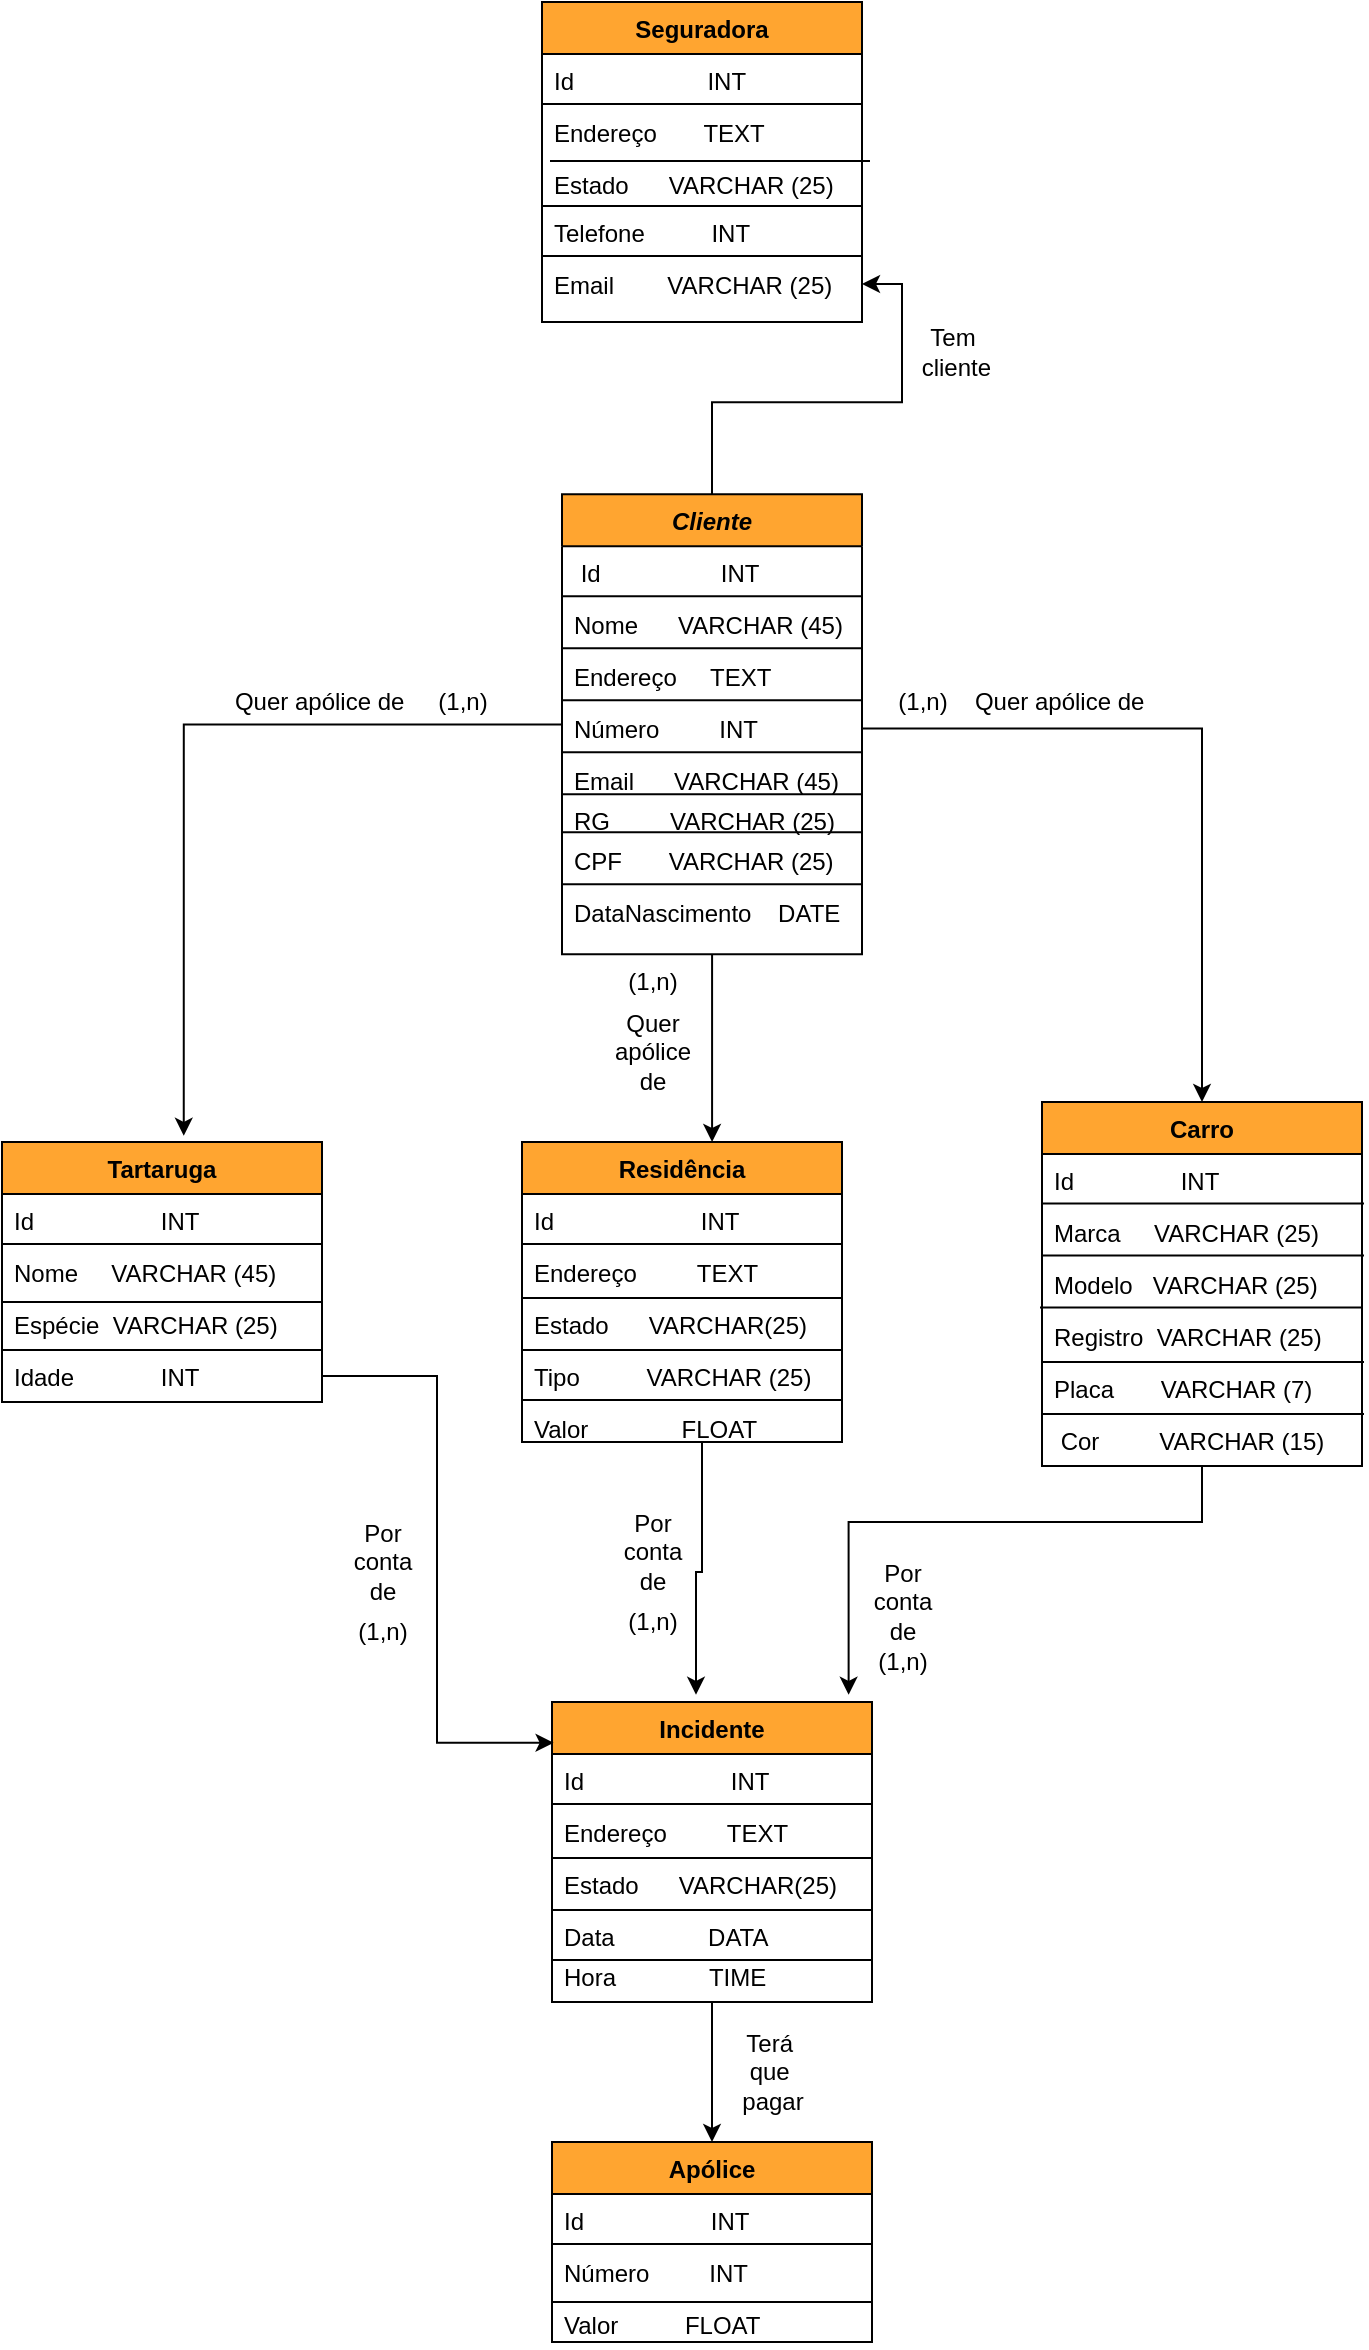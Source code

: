 <mxfile version="18.1.3" type="device"><diagram id="C5RBs43oDa-KdzZeNtuy" name="Page-1"><mxGraphModel dx="1920" dy="1770" grid="1" gridSize="10" guides="1" tooltips="1" connect="1" arrows="1" fold="1" page="1" pageScale="1" pageWidth="827" pageHeight="1169" math="0" shadow="0"><root><mxCell id="WIyWlLk6GJQsqaUBKTNV-0"/><mxCell id="WIyWlLk6GJQsqaUBKTNV-1" parent="WIyWlLk6GJQsqaUBKTNV-0"/><mxCell id="VK7nShNpgurPJipyZoQl-57" value="" style="edgeStyle=orthogonalEdgeStyle;rounded=0;orthogonalLoop=1;jettySize=auto;html=1;" edge="1" parent="WIyWlLk6GJQsqaUBKTNV-1" source="zkfFHV4jXpPFQw0GAbJ--0" target="VK7nShNpgurPJipyZoQl-12"><mxGeometry relative="1" as="geometry"/></mxCell><mxCell id="VK7nShNpgurPJipyZoQl-62" style="edgeStyle=orthogonalEdgeStyle;rounded=0;orthogonalLoop=1;jettySize=auto;html=1;entryX=0.594;entryY=0;entryDx=0;entryDy=0;entryPerimeter=0;" edge="1" parent="WIyWlLk6GJQsqaUBKTNV-1" source="zkfFHV4jXpPFQw0GAbJ--0" target="zkfFHV4jXpPFQw0GAbJ--17"><mxGeometry relative="1" as="geometry"/></mxCell><mxCell id="VK7nShNpgurPJipyZoQl-63" style="edgeStyle=orthogonalEdgeStyle;rounded=0;orthogonalLoop=1;jettySize=auto;html=1;entryX=0.568;entryY=-0.024;entryDx=0;entryDy=0;entryPerimeter=0;" edge="1" parent="WIyWlLk6GJQsqaUBKTNV-1" source="zkfFHV4jXpPFQw0GAbJ--0" target="zkfFHV4jXpPFQw0GAbJ--13"><mxGeometry relative="1" as="geometry"/></mxCell><mxCell id="zkfFHV4jXpPFQw0GAbJ--0" value="Cliente" style="swimlane;fontStyle=3;align=center;verticalAlign=top;childLayout=stackLayout;horizontal=1;startSize=26;horizontalStack=0;resizeParent=1;resizeLast=0;collapsible=1;marginBottom=0;rounded=0;shadow=0;strokeWidth=1;fillColor=#FFA530;" parent="WIyWlLk6GJQsqaUBKTNV-1" vertex="1"><mxGeometry x="-70" y="96.18" width="150" height="230" as="geometry"><mxRectangle x="190" y="130" width="160" height="26" as="alternateBounds"/></mxGeometry></mxCell><mxCell id="VK7nShNpgurPJipyZoQl-1" value=" Id                  INT" style="text;align=left;verticalAlign=top;spacingLeft=4;spacingRight=4;overflow=hidden;rotatable=0;points=[[0,0.5],[1,0.5]];portConstraint=eastwest;rounded=0;shadow=0;html=0;" vertex="1" parent="zkfFHV4jXpPFQw0GAbJ--0"><mxGeometry y="26" width="150" height="26" as="geometry"/></mxCell><mxCell id="VK7nShNpgurPJipyZoQl-30" value="" style="endArrow=none;html=1;rounded=0;" edge="1" parent="zkfFHV4jXpPFQw0GAbJ--0"><mxGeometry width="50" height="50" relative="1" as="geometry"><mxPoint y="51" as="sourcePoint"/><mxPoint x="150" y="51" as="targetPoint"/></mxGeometry></mxCell><mxCell id="zkfFHV4jXpPFQw0GAbJ--1" value="Nome      VARCHAR (45)" style="text;align=left;verticalAlign=top;spacingLeft=4;spacingRight=4;overflow=hidden;rotatable=0;points=[[0,0.5],[1,0.5]];portConstraint=eastwest;" parent="zkfFHV4jXpPFQw0GAbJ--0" vertex="1"><mxGeometry y="52" width="150" height="26" as="geometry"/></mxCell><mxCell id="VK7nShNpgurPJipyZoQl-29" value="" style="endArrow=none;html=1;rounded=0;" edge="1" parent="zkfFHV4jXpPFQw0GAbJ--0"><mxGeometry width="50" height="50" relative="1" as="geometry"><mxPoint y="77" as="sourcePoint"/><mxPoint x="150" y="77" as="targetPoint"/></mxGeometry></mxCell><mxCell id="zkfFHV4jXpPFQw0GAbJ--3" value="Endereço     TEXT" style="text;align=left;verticalAlign=top;spacingLeft=4;spacingRight=4;overflow=hidden;rotatable=0;points=[[0,0.5],[1,0.5]];portConstraint=eastwest;rounded=0;shadow=0;html=0;" parent="zkfFHV4jXpPFQw0GAbJ--0" vertex="1"><mxGeometry y="78" width="150" height="26" as="geometry"/></mxCell><mxCell id="VK7nShNpgurPJipyZoQl-28" value="" style="endArrow=none;html=1;rounded=0;" edge="1" parent="zkfFHV4jXpPFQw0GAbJ--0"><mxGeometry width="50" height="50" relative="1" as="geometry"><mxPoint y="103" as="sourcePoint"/><mxPoint x="150" y="103" as="targetPoint"/></mxGeometry></mxCell><mxCell id="zkfFHV4jXpPFQw0GAbJ--2" value="Número         INT" style="text;align=left;verticalAlign=top;spacingLeft=4;spacingRight=4;overflow=hidden;rotatable=0;points=[[0,0.5],[1,0.5]];portConstraint=eastwest;rounded=0;shadow=0;html=0;" parent="zkfFHV4jXpPFQw0GAbJ--0" vertex="1"><mxGeometry y="104" width="150" height="26" as="geometry"/></mxCell><mxCell id="VK7nShNpgurPJipyZoQl-27" value="" style="endArrow=none;html=1;rounded=0;" edge="1" parent="zkfFHV4jXpPFQw0GAbJ--0"><mxGeometry width="50" height="50" relative="1" as="geometry"><mxPoint y="129" as="sourcePoint"/><mxPoint x="150" y="129" as="targetPoint"/></mxGeometry></mxCell><mxCell id="zkfFHV4jXpPFQw0GAbJ--5" value="Email      VARCHAR (45)" style="text;align=left;verticalAlign=top;spacingLeft=4;spacingRight=4;overflow=hidden;rotatable=0;points=[[0,0.5],[1,0.5]];portConstraint=eastwest;" parent="zkfFHV4jXpPFQw0GAbJ--0" vertex="1"><mxGeometry y="130" width="150" height="20" as="geometry"/></mxCell><mxCell id="VK7nShNpgurPJipyZoQl-26" value="" style="endArrow=none;html=1;rounded=0;" edge="1" parent="zkfFHV4jXpPFQw0GAbJ--0"><mxGeometry width="50" height="50" relative="1" as="geometry"><mxPoint y="150" as="sourcePoint"/><mxPoint x="150" y="150" as="targetPoint"/></mxGeometry></mxCell><mxCell id="VK7nShNpgurPJipyZoQl-2" value="RG         VARCHAR (25)" style="text;align=left;verticalAlign=top;spacingLeft=4;spacingRight=4;overflow=hidden;rotatable=0;points=[[0,0.5],[1,0.5]];portConstraint=eastwest;rounded=0;shadow=0;html=0;" vertex="1" parent="zkfFHV4jXpPFQw0GAbJ--0"><mxGeometry y="150" width="150" height="20" as="geometry"/></mxCell><mxCell id="VK7nShNpgurPJipyZoQl-25" value="" style="endArrow=none;html=1;rounded=0;" edge="1" parent="zkfFHV4jXpPFQw0GAbJ--0"><mxGeometry width="50" height="50" relative="1" as="geometry"><mxPoint y="169" as="sourcePoint"/><mxPoint x="150" y="169" as="targetPoint"/></mxGeometry></mxCell><mxCell id="VK7nShNpgurPJipyZoQl-3" value="CPF       VARCHAR (25)" style="text;align=left;verticalAlign=top;spacingLeft=4;spacingRight=4;overflow=hidden;rotatable=0;points=[[0,0.5],[1,0.5]];portConstraint=eastwest;rounded=0;shadow=0;html=0;" vertex="1" parent="zkfFHV4jXpPFQw0GAbJ--0"><mxGeometry y="170" width="150" height="26" as="geometry"/></mxCell><mxCell id="VK7nShNpgurPJipyZoQl-24" value="" style="endArrow=none;html=1;rounded=0;" edge="1" parent="zkfFHV4jXpPFQw0GAbJ--0"><mxGeometry width="50" height="50" relative="1" as="geometry"><mxPoint y="195" as="sourcePoint"/><mxPoint x="150" y="195" as="targetPoint"/></mxGeometry></mxCell><mxCell id="VK7nShNpgurPJipyZoQl-5" value="DataNascimento    DATE" style="text;align=left;verticalAlign=top;spacingLeft=4;spacingRight=4;overflow=hidden;rotatable=0;points=[[0,0.5],[1,0.5]];portConstraint=eastwest;rounded=0;shadow=0;html=0;" vertex="1" parent="zkfFHV4jXpPFQw0GAbJ--0"><mxGeometry y="196" width="150" height="34" as="geometry"/></mxCell><mxCell id="zkfFHV4jXpPFQw0GAbJ--6" value="Carro" style="swimlane;fontStyle=1;align=center;verticalAlign=top;childLayout=stackLayout;horizontal=1;startSize=26;horizontalStack=0;resizeParent=1;resizeLast=0;collapsible=1;marginBottom=0;rounded=0;shadow=0;strokeWidth=1;fillColor=#FFA530;" parent="WIyWlLk6GJQsqaUBKTNV-1" vertex="1"><mxGeometry x="170" y="400" width="160" height="182" as="geometry"><mxRectangle x="130" y="380" width="160" height="26" as="alternateBounds"/></mxGeometry></mxCell><mxCell id="zkfFHV4jXpPFQw0GAbJ--7" value="Id                INT" style="text;align=left;verticalAlign=top;spacingLeft=4;spacingRight=4;overflow=hidden;rotatable=0;points=[[0,0.5],[1,0.5]];portConstraint=eastwest;" parent="zkfFHV4jXpPFQw0GAbJ--6" vertex="1"><mxGeometry y="26" width="160" height="26" as="geometry"/></mxCell><mxCell id="VK7nShNpgurPJipyZoQl-71" value="" style="endArrow=none;html=1;rounded=0;" edge="1" parent="zkfFHV4jXpPFQw0GAbJ--6"><mxGeometry width="50" height="50" relative="1" as="geometry"><mxPoint y="50.75" as="sourcePoint"/><mxPoint x="161" y="50.75" as="targetPoint"/></mxGeometry></mxCell><mxCell id="zkfFHV4jXpPFQw0GAbJ--8" value="Marca     VARCHAR (25)" style="text;align=left;verticalAlign=top;spacingLeft=4;spacingRight=4;overflow=hidden;rotatable=0;points=[[0,0.5],[1,0.5]];portConstraint=eastwest;rounded=0;shadow=0;html=0;" parent="zkfFHV4jXpPFQw0GAbJ--6" vertex="1"><mxGeometry y="52" width="160" height="26" as="geometry"/></mxCell><mxCell id="VK7nShNpgurPJipyZoQl-70" value="" style="endArrow=none;html=1;rounded=0;" edge="1" parent="zkfFHV4jXpPFQw0GAbJ--6"><mxGeometry width="50" height="50" relative="1" as="geometry"><mxPoint y="76.75" as="sourcePoint"/><mxPoint x="161" y="76.75" as="targetPoint"/></mxGeometry></mxCell><mxCell id="VK7nShNpgurPJipyZoQl-51" value="Modelo   VARCHAR (25)" style="text;align=left;verticalAlign=top;spacingLeft=4;spacingRight=4;overflow=hidden;rotatable=0;points=[[0,0.5],[1,0.5]];portConstraint=eastwest;rounded=0;shadow=0;html=0;" vertex="1" parent="zkfFHV4jXpPFQw0GAbJ--6"><mxGeometry y="78" width="160" height="26" as="geometry"/></mxCell><mxCell id="VK7nShNpgurPJipyZoQl-69" value="" style="endArrow=none;html=1;rounded=0;" edge="1" parent="zkfFHV4jXpPFQw0GAbJ--6"><mxGeometry width="50" height="50" relative="1" as="geometry"><mxPoint x="-1" y="102.75" as="sourcePoint"/><mxPoint x="160" y="102.75" as="targetPoint"/></mxGeometry></mxCell><mxCell id="VK7nShNpgurPJipyZoQl-52" value="Registro  VARCHAR (25)" style="text;align=left;verticalAlign=top;spacingLeft=4;spacingRight=4;overflow=hidden;rotatable=0;points=[[0,0.5],[1,0.5]];portConstraint=eastwest;rounded=0;shadow=0;html=0;" vertex="1" parent="zkfFHV4jXpPFQw0GAbJ--6"><mxGeometry y="104" width="160" height="26" as="geometry"/></mxCell><mxCell id="VK7nShNpgurPJipyZoQl-68" value="" style="endArrow=none;html=1;rounded=0;" edge="1" parent="zkfFHV4jXpPFQw0GAbJ--6"><mxGeometry width="50" height="50" relative="1" as="geometry"><mxPoint y="130" as="sourcePoint"/><mxPoint x="161" y="130" as="targetPoint"/></mxGeometry></mxCell><mxCell id="VK7nShNpgurPJipyZoQl-53" value="Placa       VARCHAR (7)" style="text;align=left;verticalAlign=top;spacingLeft=4;spacingRight=4;overflow=hidden;rotatable=0;points=[[0,0.5],[1,0.5]];portConstraint=eastwest;rounded=0;shadow=0;html=0;" vertex="1" parent="zkfFHV4jXpPFQw0GAbJ--6"><mxGeometry y="130" width="160" height="26" as="geometry"/></mxCell><mxCell id="VK7nShNpgurPJipyZoQl-67" value="" style="endArrow=none;html=1;rounded=0;" edge="1" parent="zkfFHV4jXpPFQw0GAbJ--6"><mxGeometry width="50" height="50" relative="1" as="geometry"><mxPoint y="156" as="sourcePoint"/><mxPoint x="161" y="156" as="targetPoint"/></mxGeometry></mxCell><mxCell id="VK7nShNpgurPJipyZoQl-55" value=" Cor         VARCHAR (15)" style="text;align=left;verticalAlign=top;spacingLeft=4;spacingRight=4;overflow=hidden;rotatable=0;points=[[0,0.5],[1,0.5]];portConstraint=eastwest;rounded=0;shadow=0;html=0;" vertex="1" parent="zkfFHV4jXpPFQw0GAbJ--6"><mxGeometry y="156" width="160" height="26" as="geometry"/></mxCell><mxCell id="zkfFHV4jXpPFQw0GAbJ--13" value="Tartaruga" style="swimlane;fontStyle=1;align=center;verticalAlign=top;childLayout=stackLayout;horizontal=1;startSize=26;horizontalStack=0;resizeParent=1;resizeLast=0;collapsible=1;marginBottom=0;rounded=0;shadow=0;strokeWidth=1;fillColor=#FFA530;" parent="WIyWlLk6GJQsqaUBKTNV-1" vertex="1"><mxGeometry x="-350" y="420" width="160" height="130" as="geometry"><mxRectangle x="340" y="380" width="170" height="26" as="alternateBounds"/></mxGeometry></mxCell><mxCell id="VK7nShNpgurPJipyZoQl-40" value="Id                   INT" style="text;align=left;verticalAlign=top;spacingLeft=4;spacingRight=4;overflow=hidden;rotatable=0;points=[[0,0.5],[1,0.5]];portConstraint=eastwest;" vertex="1" parent="zkfFHV4jXpPFQw0GAbJ--13"><mxGeometry y="26" width="160" height="26" as="geometry"/></mxCell><mxCell id="zkfFHV4jXpPFQw0GAbJ--14" value="Nome     VARCHAR (45)" style="text;align=left;verticalAlign=top;spacingLeft=4;spacingRight=4;overflow=hidden;rotatable=0;points=[[0,0.5],[1,0.5]];portConstraint=eastwest;" parent="zkfFHV4jXpPFQw0GAbJ--13" vertex="1"><mxGeometry y="52" width="160" height="26" as="geometry"/></mxCell><mxCell id="VK7nShNpgurPJipyZoQl-38" value="" style="endArrow=none;html=1;rounded=0;" edge="1" parent="zkfFHV4jXpPFQw0GAbJ--13"><mxGeometry width="50" height="50" relative="1" as="geometry"><mxPoint y="51" as="sourcePoint"/><mxPoint x="160" y="51" as="targetPoint"/></mxGeometry></mxCell><mxCell id="VK7nShNpgurPJipyZoQl-36" value="Espécie  VARCHAR (25)" style="text;align=left;verticalAlign=top;spacingLeft=4;spacingRight=4;overflow=hidden;rotatable=0;points=[[0,0.5],[1,0.5]];portConstraint=eastwest;" vertex="1" parent="zkfFHV4jXpPFQw0GAbJ--13"><mxGeometry y="78" width="160" height="26" as="geometry"/></mxCell><mxCell id="VK7nShNpgurPJipyZoQl-39" value="" style="endArrow=none;html=1;rounded=0;" edge="1" parent="zkfFHV4jXpPFQw0GAbJ--13"><mxGeometry width="50" height="50" relative="1" as="geometry"><mxPoint y="80" as="sourcePoint"/><mxPoint x="160" y="80" as="targetPoint"/></mxGeometry></mxCell><mxCell id="VK7nShNpgurPJipyZoQl-41" value="" style="endArrow=none;html=1;rounded=0;" edge="1" parent="zkfFHV4jXpPFQw0GAbJ--13"><mxGeometry width="50" height="50" relative="1" as="geometry"><mxPoint y="104" as="sourcePoint"/><mxPoint x="160" y="104" as="targetPoint"/></mxGeometry></mxCell><mxCell id="VK7nShNpgurPJipyZoQl-37" value="Idade             INT" style="text;align=left;verticalAlign=top;spacingLeft=4;spacingRight=4;overflow=hidden;rotatable=0;points=[[0,0.5],[1,0.5]];portConstraint=eastwest;" vertex="1" parent="zkfFHV4jXpPFQw0GAbJ--13"><mxGeometry y="104" width="160" height="26" as="geometry"/></mxCell><mxCell id="zkfFHV4jXpPFQw0GAbJ--17" value="Residência" style="swimlane;fontStyle=1;align=center;verticalAlign=top;childLayout=stackLayout;horizontal=1;startSize=26;horizontalStack=0;resizeParent=1;resizeLast=0;collapsible=1;marginBottom=0;rounded=0;shadow=0;strokeWidth=1;fillColor=#FFA530;" parent="WIyWlLk6GJQsqaUBKTNV-1" vertex="1"><mxGeometry x="-90" y="420" width="160" height="150" as="geometry"><mxRectangle x="550" y="140" width="160" height="26" as="alternateBounds"/></mxGeometry></mxCell><mxCell id="zkfFHV4jXpPFQw0GAbJ--24" value="Id                      INT" style="text;align=left;verticalAlign=top;spacingLeft=4;spacingRight=4;overflow=hidden;rotatable=0;points=[[0,0.5],[1,0.5]];portConstraint=eastwest;" parent="zkfFHV4jXpPFQw0GAbJ--17" vertex="1"><mxGeometry y="26" width="160" height="26" as="geometry"/></mxCell><mxCell id="VK7nShNpgurPJipyZoQl-46" value="" style="endArrow=none;html=1;rounded=0;" edge="1" parent="zkfFHV4jXpPFQw0GAbJ--17"><mxGeometry width="50" height="50" relative="1" as="geometry"><mxPoint y="51" as="sourcePoint"/><mxPoint x="160" y="51" as="targetPoint"/></mxGeometry></mxCell><mxCell id="zkfFHV4jXpPFQw0GAbJ--19" value="Endereço         TEXT" style="text;align=left;verticalAlign=top;spacingLeft=4;spacingRight=4;overflow=hidden;rotatable=0;points=[[0,0.5],[1,0.5]];portConstraint=eastwest;rounded=0;shadow=0;html=0;" parent="zkfFHV4jXpPFQw0GAbJ--17" vertex="1"><mxGeometry y="52" width="160" height="26" as="geometry"/></mxCell><mxCell id="VK7nShNpgurPJipyZoQl-32" value="" style="endArrow=none;html=1;rounded=0;" edge="1" parent="zkfFHV4jXpPFQw0GAbJ--17"><mxGeometry width="50" height="50" relative="1" as="geometry"><mxPoint y="78" as="sourcePoint"/><mxPoint x="160" y="78" as="targetPoint"/></mxGeometry></mxCell><mxCell id="zkfFHV4jXpPFQw0GAbJ--20" value="Estado      VARCHAR(25)" style="text;align=left;verticalAlign=top;spacingLeft=4;spacingRight=4;overflow=hidden;rotatable=0;points=[[0,0.5],[1,0.5]];portConstraint=eastwest;rounded=0;shadow=0;html=0;" parent="zkfFHV4jXpPFQw0GAbJ--17" vertex="1"><mxGeometry y="78" width="160" height="26" as="geometry"/></mxCell><mxCell id="VK7nShNpgurPJipyZoQl-45" value="" style="endArrow=none;html=1;rounded=0;" edge="1" parent="zkfFHV4jXpPFQw0GAbJ--17"><mxGeometry width="50" height="50" relative="1" as="geometry"><mxPoint y="104" as="sourcePoint"/><mxPoint x="160" y="104" as="targetPoint"/></mxGeometry></mxCell><mxCell id="zkfFHV4jXpPFQw0GAbJ--21" value="Tipo          VARCHAR (25)" style="text;align=left;verticalAlign=top;spacingLeft=4;spacingRight=4;overflow=hidden;rotatable=0;points=[[0,0.5],[1,0.5]];portConstraint=eastwest;rounded=0;shadow=0;html=0;" parent="zkfFHV4jXpPFQw0GAbJ--17" vertex="1"><mxGeometry y="104" width="160" height="26" as="geometry"/></mxCell><mxCell id="VK7nShNpgurPJipyZoQl-44" value="" style="endArrow=none;html=1;rounded=0;" edge="1" parent="zkfFHV4jXpPFQw0GAbJ--17"><mxGeometry width="50" height="50" relative="1" as="geometry"><mxPoint y="129" as="sourcePoint"/><mxPoint x="160" y="129" as="targetPoint"/></mxGeometry></mxCell><mxCell id="zkfFHV4jXpPFQw0GAbJ--22" value="Valor              FLOAT" style="text;align=left;verticalAlign=top;spacingLeft=4;spacingRight=4;overflow=hidden;rotatable=0;points=[[0,0.5],[1,0.5]];portConstraint=eastwest;rounded=0;shadow=0;html=0;" parent="zkfFHV4jXpPFQw0GAbJ--17" vertex="1"><mxGeometry y="130" width="160" height="20" as="geometry"/></mxCell><mxCell id="VK7nShNpgurPJipyZoQl-7" value="Seguradora" style="swimlane;fontStyle=1;align=center;verticalAlign=top;childLayout=stackLayout;horizontal=1;startSize=26;horizontalStack=0;resizeParent=1;resizeLast=0;collapsible=1;marginBottom=0;rounded=0;shadow=0;strokeWidth=1;fillColor=#FFA530;" vertex="1" parent="WIyWlLk6GJQsqaUBKTNV-1"><mxGeometry x="-80" y="-150" width="160" height="160" as="geometry"><mxRectangle x="550" y="140" width="160" height="26" as="alternateBounds"/></mxGeometry></mxCell><mxCell id="VK7nShNpgurPJipyZoQl-8" value="Id                    INT " style="text;align=left;verticalAlign=top;spacingLeft=4;spacingRight=4;overflow=hidden;rotatable=0;points=[[0,0.5],[1,0.5]];portConstraint=eastwest;" vertex="1" parent="VK7nShNpgurPJipyZoQl-7"><mxGeometry y="26" width="160" height="26" as="geometry"/></mxCell><mxCell id="VK7nShNpgurPJipyZoQl-19" value="" style="endArrow=none;html=1;rounded=0;" edge="1" parent="VK7nShNpgurPJipyZoQl-7"><mxGeometry width="50" height="50" relative="1" as="geometry"><mxPoint y="51" as="sourcePoint"/><mxPoint x="160" y="51" as="targetPoint"/></mxGeometry></mxCell><mxCell id="VK7nShNpgurPJipyZoQl-9" value="Endereço       TEXT" style="text;align=left;verticalAlign=top;spacingLeft=4;spacingRight=4;overflow=hidden;rotatable=0;points=[[0,0.5],[1,0.5]];portConstraint=eastwest;rounded=0;shadow=0;html=0;" vertex="1" parent="VK7nShNpgurPJipyZoQl-7"><mxGeometry y="52" width="160" height="26" as="geometry"/></mxCell><mxCell id="VK7nShNpgurPJipyZoQl-33" value="" style="endArrow=none;html=1;rounded=0;" edge="1" parent="VK7nShNpgurPJipyZoQl-7"><mxGeometry width="50" height="50" relative="1" as="geometry"><mxPoint x="4" y="79.5" as="sourcePoint"/><mxPoint x="164" y="79.5" as="targetPoint"/></mxGeometry></mxCell><mxCell id="VK7nShNpgurPJipyZoQl-10" value="Estado      VARCHAR (25)" style="text;align=left;verticalAlign=top;spacingLeft=4;spacingRight=4;overflow=hidden;rotatable=0;points=[[0,0.5],[1,0.5]];portConstraint=eastwest;rounded=0;shadow=0;html=0;" vertex="1" parent="VK7nShNpgurPJipyZoQl-7"><mxGeometry y="78" width="160" height="24" as="geometry"/></mxCell><mxCell id="VK7nShNpgurPJipyZoQl-34" value="" style="endArrow=none;html=1;rounded=0;" edge="1" parent="VK7nShNpgurPJipyZoQl-7"><mxGeometry width="50" height="50" relative="1" as="geometry"><mxPoint y="102" as="sourcePoint"/><mxPoint x="160" y="102" as="targetPoint"/></mxGeometry></mxCell><mxCell id="VK7nShNpgurPJipyZoQl-11" value="Telefone          INT" style="text;align=left;verticalAlign=top;spacingLeft=4;spacingRight=4;overflow=hidden;rotatable=0;points=[[0,0.5],[1,0.5]];portConstraint=eastwest;rounded=0;shadow=0;html=0;" vertex="1" parent="VK7nShNpgurPJipyZoQl-7"><mxGeometry y="102" width="160" height="26" as="geometry"/></mxCell><mxCell id="VK7nShNpgurPJipyZoQl-35" value="" style="endArrow=none;html=1;rounded=0;" edge="1" parent="VK7nShNpgurPJipyZoQl-7"><mxGeometry width="50" height="50" relative="1" as="geometry"><mxPoint y="127" as="sourcePoint"/><mxPoint x="160" y="127" as="targetPoint"/></mxGeometry></mxCell><mxCell id="VK7nShNpgurPJipyZoQl-12" value="Email        VARCHAR (25)" style="text;align=left;verticalAlign=top;spacingLeft=4;spacingRight=4;overflow=hidden;rotatable=0;points=[[0,0.5],[1,0.5]];portConstraint=eastwest;rounded=0;shadow=0;html=0;" vertex="1" parent="VK7nShNpgurPJipyZoQl-7"><mxGeometry y="128" width="160" height="26" as="geometry"/></mxCell><mxCell id="VK7nShNpgurPJipyZoQl-47" value="Tem&lt;br&gt;&amp;nbsp;cliente" style="text;html=1;align=center;verticalAlign=middle;resizable=0;points=[];autosize=1;strokeColor=none;fillColor=none;" vertex="1" parent="WIyWlLk6GJQsqaUBKTNV-1"><mxGeometry x="100" y="10" width="50" height="30" as="geometry"/></mxCell><mxCell id="VK7nShNpgurPJipyZoQl-65" style="edgeStyle=orthogonalEdgeStyle;rounded=0;orthogonalLoop=1;jettySize=auto;html=1;entryX=0.5;entryY=0;entryDx=0;entryDy=0;" edge="1" parent="WIyWlLk6GJQsqaUBKTNV-1" source="zkfFHV4jXpPFQw0GAbJ--2" target="zkfFHV4jXpPFQw0GAbJ--6"><mxGeometry relative="1" as="geometry"><Array as="points"><mxPoint x="250" y="213"/></Array></mxGeometry></mxCell><mxCell id="VK7nShNpgurPJipyZoQl-72" value="Quer &lt;br&gt;apólice&lt;br&gt;&amp;nbsp;de&amp;nbsp;" style="text;html=1;align=center;verticalAlign=middle;resizable=0;points=[];autosize=1;strokeColor=none;fillColor=none;" vertex="1" parent="WIyWlLk6GJQsqaUBKTNV-1"><mxGeometry x="-50" y="350" width="50" height="50" as="geometry"/></mxCell><mxCell id="VK7nShNpgurPJipyZoQl-73" value="Quer apólice de&amp;nbsp;" style="text;html=1;align=center;verticalAlign=middle;resizable=0;points=[];autosize=1;strokeColor=none;fillColor=none;" vertex="1" parent="WIyWlLk6GJQsqaUBKTNV-1"><mxGeometry x="-240" y="190" width="100" height="20" as="geometry"/></mxCell><mxCell id="VK7nShNpgurPJipyZoQl-74" value="Quer apólice de&amp;nbsp;" style="text;html=1;align=center;verticalAlign=middle;resizable=0;points=[];autosize=1;strokeColor=none;fillColor=none;" vertex="1" parent="WIyWlLk6GJQsqaUBKTNV-1"><mxGeometry x="130" y="190" width="100" height="20" as="geometry"/></mxCell><mxCell id="VK7nShNpgurPJipyZoQl-111" style="edgeStyle=orthogonalEdgeStyle;rounded=0;orthogonalLoop=1;jettySize=auto;html=1;exitX=0.5;exitY=1;exitDx=0;exitDy=0;entryX=0.5;entryY=0;entryDx=0;entryDy=0;" edge="1" parent="WIyWlLk6GJQsqaUBKTNV-1" source="VK7nShNpgurPJipyZoQl-75" target="VK7nShNpgurPJipyZoQl-100"><mxGeometry relative="1" as="geometry"/></mxCell><mxCell id="VK7nShNpgurPJipyZoQl-75" value="Incidente" style="swimlane;fontStyle=1;align=center;verticalAlign=top;childLayout=stackLayout;horizontal=1;startSize=26;horizontalStack=0;resizeParent=1;resizeLast=0;collapsible=1;marginBottom=0;rounded=0;shadow=0;strokeWidth=1;fillColor=#FFA530;" vertex="1" parent="WIyWlLk6GJQsqaUBKTNV-1"><mxGeometry x="-75" y="700" width="160" height="150" as="geometry"><mxRectangle x="550" y="140" width="160" height="26" as="alternateBounds"/></mxGeometry></mxCell><mxCell id="VK7nShNpgurPJipyZoQl-76" value="Id                      INT" style="text;align=left;verticalAlign=top;spacingLeft=4;spacingRight=4;overflow=hidden;rotatable=0;points=[[0,0.5],[1,0.5]];portConstraint=eastwest;" vertex="1" parent="VK7nShNpgurPJipyZoQl-75"><mxGeometry y="26" width="160" height="26" as="geometry"/></mxCell><mxCell id="VK7nShNpgurPJipyZoQl-77" value="" style="endArrow=none;html=1;rounded=0;" edge="1" parent="VK7nShNpgurPJipyZoQl-75"><mxGeometry width="50" height="50" relative="1" as="geometry"><mxPoint y="51" as="sourcePoint"/><mxPoint x="160" y="51" as="targetPoint"/></mxGeometry></mxCell><mxCell id="VK7nShNpgurPJipyZoQl-78" value="Endereço         TEXT" style="text;align=left;verticalAlign=top;spacingLeft=4;spacingRight=4;overflow=hidden;rotatable=0;points=[[0,0.5],[1,0.5]];portConstraint=eastwest;rounded=0;shadow=0;html=0;" vertex="1" parent="VK7nShNpgurPJipyZoQl-75"><mxGeometry y="52" width="160" height="26" as="geometry"/></mxCell><mxCell id="VK7nShNpgurPJipyZoQl-79" value="" style="endArrow=none;html=1;rounded=0;" edge="1" parent="VK7nShNpgurPJipyZoQl-75"><mxGeometry width="50" height="50" relative="1" as="geometry"><mxPoint y="78" as="sourcePoint"/><mxPoint x="160" y="78" as="targetPoint"/></mxGeometry></mxCell><mxCell id="VK7nShNpgurPJipyZoQl-80" value="Estado      VARCHAR(25)" style="text;align=left;verticalAlign=top;spacingLeft=4;spacingRight=4;overflow=hidden;rotatable=0;points=[[0,0.5],[1,0.5]];portConstraint=eastwest;rounded=0;shadow=0;html=0;" vertex="1" parent="VK7nShNpgurPJipyZoQl-75"><mxGeometry y="78" width="160" height="26" as="geometry"/></mxCell><mxCell id="VK7nShNpgurPJipyZoQl-81" value="" style="endArrow=none;html=1;rounded=0;" edge="1" parent="VK7nShNpgurPJipyZoQl-75"><mxGeometry width="50" height="50" relative="1" as="geometry"><mxPoint y="104" as="sourcePoint"/><mxPoint x="160" y="104" as="targetPoint"/></mxGeometry></mxCell><mxCell id="VK7nShNpgurPJipyZoQl-83" value="" style="endArrow=none;html=1;rounded=0;" edge="1" parent="VK7nShNpgurPJipyZoQl-75"><mxGeometry width="50" height="50" relative="1" as="geometry"><mxPoint y="129" as="sourcePoint"/><mxPoint x="160" y="129" as="targetPoint"/></mxGeometry></mxCell><mxCell id="VK7nShNpgurPJipyZoQl-84" value="Data              DATA" style="text;align=left;verticalAlign=top;spacingLeft=4;spacingRight=4;overflow=hidden;rotatable=0;points=[[0,0.5],[1,0.5]];portConstraint=eastwest;rounded=0;shadow=0;html=0;" vertex="1" parent="VK7nShNpgurPJipyZoQl-75"><mxGeometry y="104" width="160" height="20" as="geometry"/></mxCell><mxCell id="VK7nShNpgurPJipyZoQl-85" value="Hora              TIME" style="text;align=left;verticalAlign=top;spacingLeft=4;spacingRight=4;overflow=hidden;rotatable=0;points=[[0,0.5],[1,0.5]];portConstraint=eastwest;rounded=0;shadow=0;html=0;" vertex="1" parent="VK7nShNpgurPJipyZoQl-75"><mxGeometry y="124" width="160" height="20" as="geometry"/></mxCell><mxCell id="VK7nShNpgurPJipyZoQl-86" style="edgeStyle=orthogonalEdgeStyle;rounded=0;orthogonalLoop=1;jettySize=auto;html=1;entryX=0.927;entryY=-0.024;entryDx=0;entryDy=0;entryPerimeter=0;" edge="1" parent="WIyWlLk6GJQsqaUBKTNV-1" source="VK7nShNpgurPJipyZoQl-55" target="VK7nShNpgurPJipyZoQl-75"><mxGeometry relative="1" as="geometry"><Array as="points"><mxPoint x="250" y="610"/><mxPoint x="73" y="610"/></Array></mxGeometry></mxCell><mxCell id="VK7nShNpgurPJipyZoQl-88" style="edgeStyle=orthogonalEdgeStyle;rounded=0;orthogonalLoop=1;jettySize=auto;html=1;entryX=0.45;entryY=-0.024;entryDx=0;entryDy=0;entryPerimeter=0;" edge="1" parent="WIyWlLk6GJQsqaUBKTNV-1" source="zkfFHV4jXpPFQw0GAbJ--22" target="VK7nShNpgurPJipyZoQl-75"><mxGeometry relative="1" as="geometry"><Array as="points"><mxPoint y="635"/><mxPoint x="-3" y="635"/></Array></mxGeometry></mxCell><mxCell id="VK7nShNpgurPJipyZoQl-89" style="edgeStyle=orthogonalEdgeStyle;rounded=0;orthogonalLoop=1;jettySize=auto;html=1;entryX=0.005;entryY=0.136;entryDx=0;entryDy=0;entryPerimeter=0;" edge="1" parent="WIyWlLk6GJQsqaUBKTNV-1" source="VK7nShNpgurPJipyZoQl-37" target="VK7nShNpgurPJipyZoQl-75"><mxGeometry relative="1" as="geometry"/></mxCell><mxCell id="VK7nShNpgurPJipyZoQl-91" value="Por&lt;br&gt;conta&lt;br&gt;&amp;nbsp;de&amp;nbsp;" style="text;html=1;align=center;verticalAlign=middle;resizable=0;points=[];autosize=1;strokeColor=none;fillColor=none;" vertex="1" parent="WIyWlLk6GJQsqaUBKTNV-1"><mxGeometry x="-180" y="605" width="40" height="50" as="geometry"/></mxCell><mxCell id="VK7nShNpgurPJipyZoQl-92" value="Por&lt;br&gt;conta&lt;br&gt;&amp;nbsp;de&amp;nbsp;" style="text;html=1;align=center;verticalAlign=middle;resizable=0;points=[];autosize=1;strokeColor=none;fillColor=none;" vertex="1" parent="WIyWlLk6GJQsqaUBKTNV-1"><mxGeometry x="-45" y="600" width="40" height="50" as="geometry"/></mxCell><mxCell id="VK7nShNpgurPJipyZoQl-93" value="Por&lt;br&gt;conta&lt;br&gt;&amp;nbsp;de&amp;nbsp;" style="text;html=1;align=center;verticalAlign=middle;resizable=0;points=[];autosize=1;strokeColor=none;fillColor=none;" vertex="1" parent="WIyWlLk6GJQsqaUBKTNV-1"><mxGeometry x="80" y="625" width="40" height="50" as="geometry"/></mxCell><mxCell id="VK7nShNpgurPJipyZoQl-94" value="(1,n)" style="text;html=1;align=center;verticalAlign=middle;resizable=0;points=[];autosize=1;strokeColor=none;fillColor=none;" vertex="1" parent="WIyWlLk6GJQsqaUBKTNV-1"><mxGeometry x="-180" y="655" width="40" height="20" as="geometry"/></mxCell><mxCell id="VK7nShNpgurPJipyZoQl-95" value="(1,n)" style="text;html=1;align=center;verticalAlign=middle;resizable=0;points=[];autosize=1;strokeColor=none;fillColor=none;" vertex="1" parent="WIyWlLk6GJQsqaUBKTNV-1"><mxGeometry x="-45" y="330" width="40" height="20" as="geometry"/></mxCell><mxCell id="VK7nShNpgurPJipyZoQl-96" value="(1,n)" style="text;html=1;align=center;verticalAlign=middle;resizable=0;points=[];autosize=1;strokeColor=none;fillColor=none;" vertex="1" parent="WIyWlLk6GJQsqaUBKTNV-1"><mxGeometry x="-140" y="190" width="40" height="20" as="geometry"/></mxCell><mxCell id="VK7nShNpgurPJipyZoQl-97" value="(1,n)" style="text;html=1;align=center;verticalAlign=middle;resizable=0;points=[];autosize=1;strokeColor=none;fillColor=none;" vertex="1" parent="WIyWlLk6GJQsqaUBKTNV-1"><mxGeometry x="90" y="190" width="40" height="20" as="geometry"/></mxCell><mxCell id="VK7nShNpgurPJipyZoQl-98" value="(1,n)" style="text;html=1;align=center;verticalAlign=middle;resizable=0;points=[];autosize=1;strokeColor=none;fillColor=none;" vertex="1" parent="WIyWlLk6GJQsqaUBKTNV-1"><mxGeometry x="80" y="670" width="40" height="20" as="geometry"/></mxCell><mxCell id="VK7nShNpgurPJipyZoQl-99" value="(1,n)" style="text;html=1;align=center;verticalAlign=middle;resizable=0;points=[];autosize=1;strokeColor=none;fillColor=none;" vertex="1" parent="WIyWlLk6GJQsqaUBKTNV-1"><mxGeometry x="-45" y="650" width="40" height="20" as="geometry"/></mxCell><mxCell id="VK7nShNpgurPJipyZoQl-100" value="Apólice" style="swimlane;fontStyle=1;align=center;verticalAlign=top;childLayout=stackLayout;horizontal=1;startSize=26;horizontalStack=0;resizeParent=1;resizeLast=0;collapsible=1;marginBottom=0;rounded=0;shadow=0;strokeWidth=1;fillColor=#FFA530;" vertex="1" parent="WIyWlLk6GJQsqaUBKTNV-1"><mxGeometry x="-75" y="920" width="160" height="100" as="geometry"><mxRectangle x="340" y="380" width="170" height="26" as="alternateBounds"/></mxGeometry></mxCell><mxCell id="VK7nShNpgurPJipyZoQl-101" value="Id                   INT" style="text;align=left;verticalAlign=top;spacingLeft=4;spacingRight=4;overflow=hidden;rotatable=0;points=[[0,0.5],[1,0.5]];portConstraint=eastwest;" vertex="1" parent="VK7nShNpgurPJipyZoQl-100"><mxGeometry y="26" width="160" height="26" as="geometry"/></mxCell><mxCell id="VK7nShNpgurPJipyZoQl-102" value="Número         INT " style="text;align=left;verticalAlign=top;spacingLeft=4;spacingRight=4;overflow=hidden;rotatable=0;points=[[0,0.5],[1,0.5]];portConstraint=eastwest;" vertex="1" parent="VK7nShNpgurPJipyZoQl-100"><mxGeometry y="52" width="160" height="26" as="geometry"/></mxCell><mxCell id="VK7nShNpgurPJipyZoQl-103" value="" style="endArrow=none;html=1;rounded=0;" edge="1" parent="VK7nShNpgurPJipyZoQl-100"><mxGeometry width="50" height="50" relative="1" as="geometry"><mxPoint y="51" as="sourcePoint"/><mxPoint x="160" y="51" as="targetPoint"/></mxGeometry></mxCell><mxCell id="VK7nShNpgurPJipyZoQl-104" value="Valor          FLOAT" style="text;align=left;verticalAlign=top;spacingLeft=4;spacingRight=4;overflow=hidden;rotatable=0;points=[[0,0.5],[1,0.5]];portConstraint=eastwest;" vertex="1" parent="VK7nShNpgurPJipyZoQl-100"><mxGeometry y="78" width="160" height="22" as="geometry"/></mxCell><mxCell id="VK7nShNpgurPJipyZoQl-105" value="" style="endArrow=none;html=1;rounded=0;" edge="1" parent="VK7nShNpgurPJipyZoQl-100"><mxGeometry width="50" height="50" relative="1" as="geometry"><mxPoint y="80" as="sourcePoint"/><mxPoint x="160" y="80" as="targetPoint"/></mxGeometry></mxCell><mxCell id="VK7nShNpgurPJipyZoQl-112" value="Terá&amp;nbsp;&lt;br&gt;que&amp;nbsp;&lt;br&gt;pagar" style="text;html=1;align=center;verticalAlign=middle;resizable=0;points=[];autosize=1;strokeColor=none;fillColor=none;" vertex="1" parent="WIyWlLk6GJQsqaUBKTNV-1"><mxGeometry x="10" y="860" width="50" height="50" as="geometry"/></mxCell></root></mxGraphModel></diagram></mxfile>